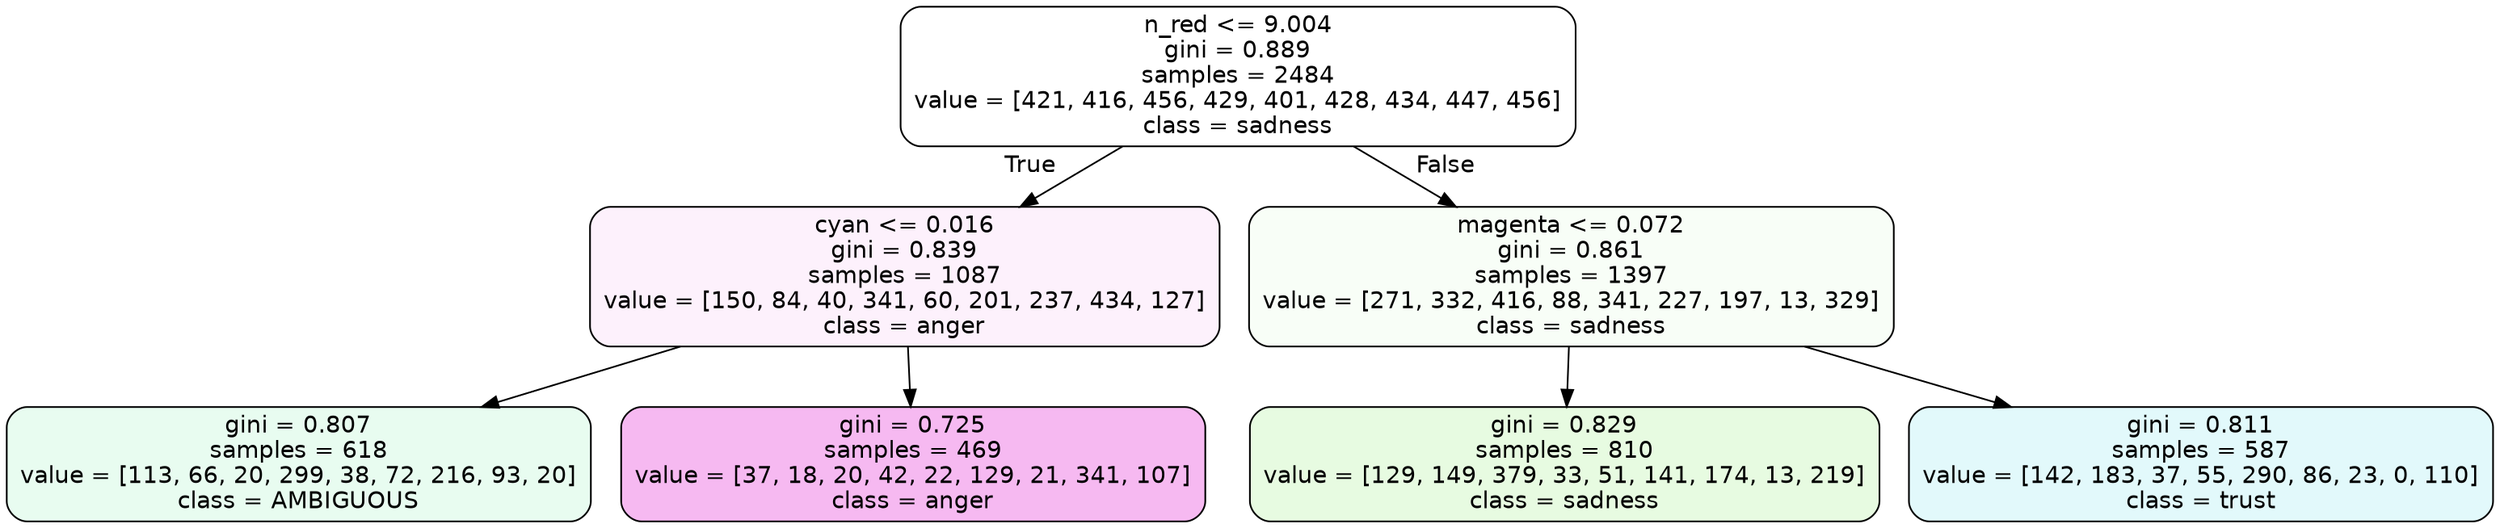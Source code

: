 digraph Tree {
node [shape=box, style="filled, rounded", color="black", fontname=helvetica] ;
edge [fontname=helvetica] ;
0 [label="n_red <= 9.004\ngini = 0.889\nsamples = 2484\nvalue = [421, 416, 456, 429, 401, 428, 434, 447, 456]\nclass = sadness", fillcolor="#64e53900"] ;
1 [label="cyan <= 0.016\ngini = 0.839\nsamples = 1087\nvalue = [150, 84, 40, 341, 60, 201, 237, 434, 127]\nclass = anger", fillcolor="#e539d712"] ;
0 -> 1 [labeldistance=2.5, labelangle=45, headlabel="True"] ;
2 [label="gini = 0.807\nsamples = 618\nvalue = [113, 66, 20, 299, 38, 72, 216, 93, 20]\nclass = AMBIGUOUS", fillcolor="#39e5811d"] ;
1 -> 2 ;
3 [label="gini = 0.725\nsamples = 469\nvalue = [37, 18, 20, 42, 22, 129, 21, 341, 107]\nclass = anger", fillcolor="#e539d759"] ;
1 -> 3 ;
4 [label="magenta <= 0.072\ngini = 0.861\nsamples = 1397\nvalue = [271, 332, 416, 88, 341, 227, 197, 13, 329]\nclass = sadness", fillcolor="#64e5390a"] ;
0 -> 4 [labeldistance=2.5, labelangle=-45, headlabel="False"] ;
5 [label="gini = 0.829\nsamples = 810\nvalue = [129, 149, 379, 33, 51, 141, 174, 13, 219]\nclass = sadness", fillcolor="#64e53926"] ;
4 -> 5 ;
6 [label="gini = 0.811\nsamples = 587\nvalue = [142, 183, 37, 55, 290, 86, 23, 0, 110]\nclass = trust", fillcolor="#39d7e525"] ;
4 -> 6 ;
}